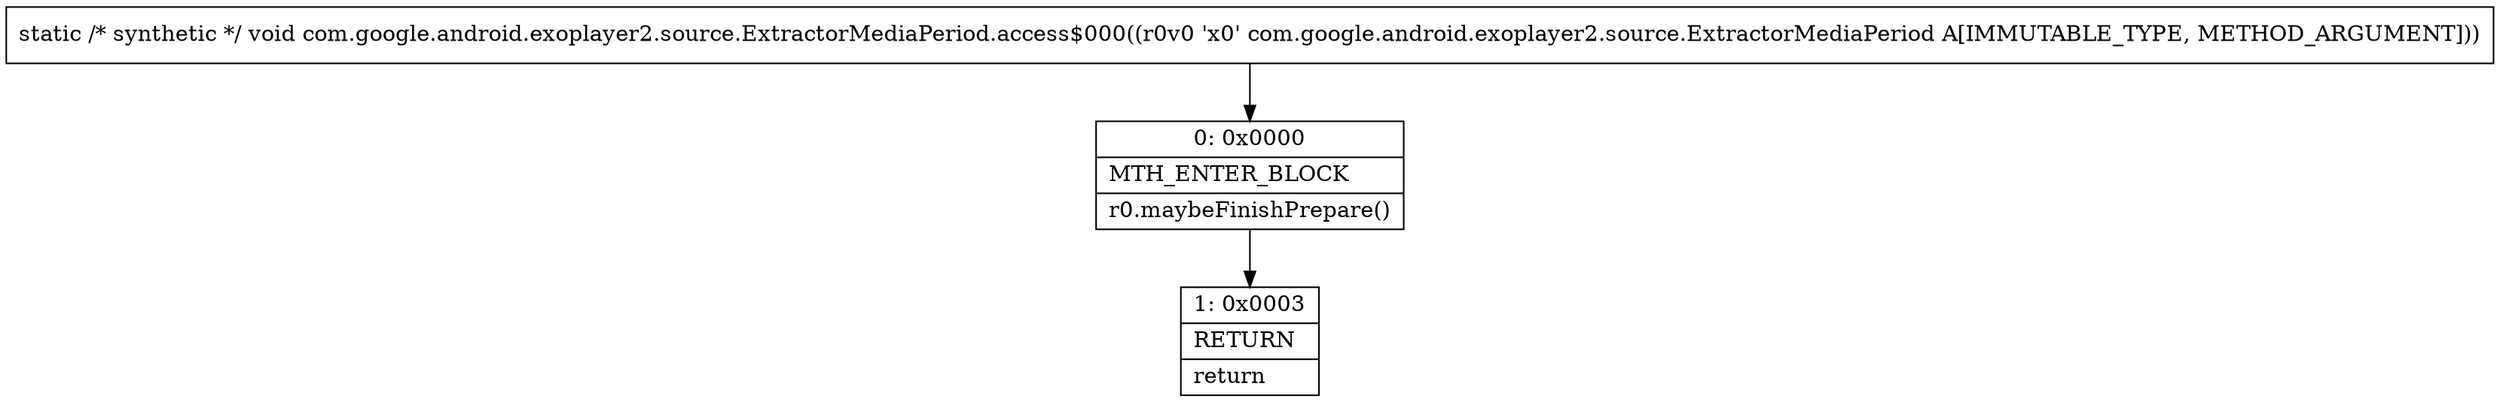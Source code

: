 digraph "CFG forcom.google.android.exoplayer2.source.ExtractorMediaPeriod.access$000(Lcom\/google\/android\/exoplayer2\/source\/ExtractorMediaPeriod;)V" {
Node_0 [shape=record,label="{0\:\ 0x0000|MTH_ENTER_BLOCK\l|r0.maybeFinishPrepare()\l}"];
Node_1 [shape=record,label="{1\:\ 0x0003|RETURN\l|return\l}"];
MethodNode[shape=record,label="{static \/* synthetic *\/ void com.google.android.exoplayer2.source.ExtractorMediaPeriod.access$000((r0v0 'x0' com.google.android.exoplayer2.source.ExtractorMediaPeriod A[IMMUTABLE_TYPE, METHOD_ARGUMENT])) }"];
MethodNode -> Node_0;
Node_0 -> Node_1;
}

